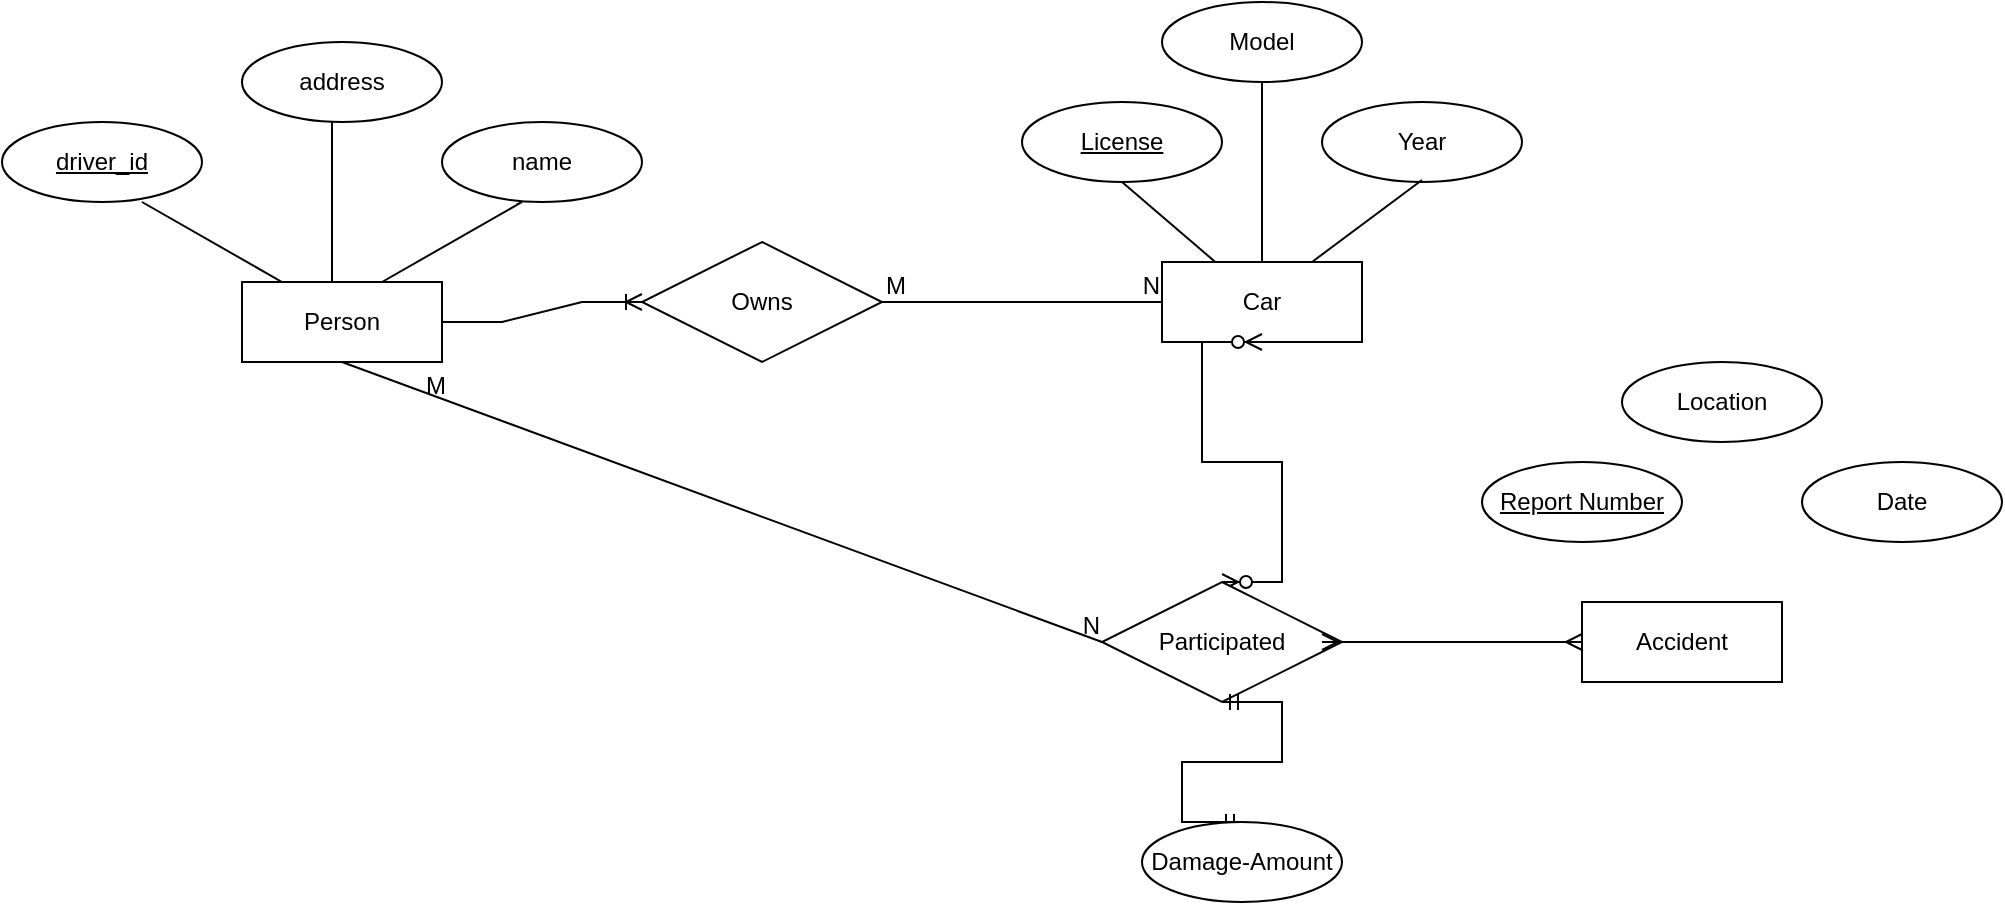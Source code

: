 <mxfile version="21.0.6" type="github">
  <diagram name="Page-1" id="e56a1550-8fbb-45ad-956c-1786394a9013">
    <mxGraphModel dx="794" dy="430" grid="1" gridSize="10" guides="1" tooltips="1" connect="1" arrows="1" fold="1" page="1" pageScale="1" pageWidth="1100" pageHeight="850" background="none" math="0" shadow="0">
      <root>
        <mxCell id="0" />
        <mxCell id="1" parent="0" />
        <mxCell id="4p-brQcr_8AMaZ8dzpAH-2" value="driver_id" style="ellipse;whiteSpace=wrap;html=1;align=center;fontStyle=4;" vertex="1" parent="1">
          <mxGeometry x="50" y="130" width="100" height="40" as="geometry" />
        </mxCell>
        <mxCell id="4p-brQcr_8AMaZ8dzpAH-3" value="address" style="ellipse;whiteSpace=wrap;html=1;align=center;" vertex="1" parent="1">
          <mxGeometry x="170" y="90" width="100" height="40" as="geometry" />
        </mxCell>
        <mxCell id="4p-brQcr_8AMaZ8dzpAH-4" value="name" style="ellipse;whiteSpace=wrap;html=1;align=center;" vertex="1" parent="1">
          <mxGeometry x="270" y="130" width="100" height="40" as="geometry" />
        </mxCell>
        <mxCell id="4p-brQcr_8AMaZ8dzpAH-5" value="Person" style="whiteSpace=wrap;html=1;align=center;" vertex="1" parent="1">
          <mxGeometry x="170" y="210" width="100" height="40" as="geometry" />
        </mxCell>
        <mxCell id="4p-brQcr_8AMaZ8dzpAH-8" value="" style="endArrow=none;html=1;rounded=0;entryX=0.75;entryY=0;entryDx=0;entryDy=0;" edge="1" parent="1" target="4p-brQcr_8AMaZ8dzpAH-5">
          <mxGeometry relative="1" as="geometry">
            <mxPoint x="120" y="170" as="sourcePoint" />
            <mxPoint x="280" y="170" as="targetPoint" />
            <Array as="points">
              <mxPoint x="190" y="210" />
            </Array>
          </mxGeometry>
        </mxCell>
        <mxCell id="4p-brQcr_8AMaZ8dzpAH-9" value="" style="endArrow=none;html=1;rounded=0;" edge="1" parent="1">
          <mxGeometry relative="1" as="geometry">
            <mxPoint x="215" y="130" as="sourcePoint" />
            <mxPoint x="215" y="210" as="targetPoint" />
          </mxGeometry>
        </mxCell>
        <mxCell id="4p-brQcr_8AMaZ8dzpAH-10" value="" style="endArrow=none;html=1;rounded=0;exitX=0.373;exitY=1.033;exitDx=0;exitDy=0;exitPerimeter=0;" edge="1" parent="1" source="4p-brQcr_8AMaZ8dzpAH-4">
          <mxGeometry relative="1" as="geometry">
            <mxPoint x="320" y="170" as="sourcePoint" />
            <mxPoint x="240" y="210" as="targetPoint" />
            <Array as="points">
              <mxPoint x="310" y="170" />
            </Array>
          </mxGeometry>
        </mxCell>
        <mxCell id="4p-brQcr_8AMaZ8dzpAH-11" value="" style="edgeStyle=entityRelationEdgeStyle;fontSize=12;html=1;endArrow=ERoneToMany;rounded=0;" edge="1" parent="1">
          <mxGeometry width="100" height="100" relative="1" as="geometry">
            <mxPoint x="270" y="230" as="sourcePoint" />
            <mxPoint x="370" y="220" as="targetPoint" />
          </mxGeometry>
        </mxCell>
        <mxCell id="4p-brQcr_8AMaZ8dzpAH-12" value="Owns" style="shape=rhombus;perimeter=rhombusPerimeter;whiteSpace=wrap;html=1;align=center;" vertex="1" parent="1">
          <mxGeometry x="370" y="190" width="120" height="60" as="geometry" />
        </mxCell>
        <mxCell id="4p-brQcr_8AMaZ8dzpAH-13" value="" style="endArrow=none;html=1;rounded=0;" edge="1" parent="1">
          <mxGeometry relative="1" as="geometry">
            <mxPoint x="490" y="220" as="sourcePoint" />
            <mxPoint x="630" y="220" as="targetPoint" />
          </mxGeometry>
        </mxCell>
        <mxCell id="4p-brQcr_8AMaZ8dzpAH-14" value="M" style="resizable=0;html=1;whiteSpace=wrap;align=left;verticalAlign=bottom;" connectable="0" vertex="1" parent="4p-brQcr_8AMaZ8dzpAH-13">
          <mxGeometry x="-1" relative="1" as="geometry" />
        </mxCell>
        <mxCell id="4p-brQcr_8AMaZ8dzpAH-15" value="N" style="resizable=0;html=1;whiteSpace=wrap;align=right;verticalAlign=bottom;" connectable="0" vertex="1" parent="4p-brQcr_8AMaZ8dzpAH-13">
          <mxGeometry x="1" relative="1" as="geometry" />
        </mxCell>
        <mxCell id="4p-brQcr_8AMaZ8dzpAH-16" value="Car" style="whiteSpace=wrap;html=1;align=center;" vertex="1" parent="1">
          <mxGeometry x="630" y="200" width="100" height="40" as="geometry" />
        </mxCell>
        <mxCell id="4p-brQcr_8AMaZ8dzpAH-19" value="License" style="ellipse;whiteSpace=wrap;html=1;align=center;fontStyle=4;" vertex="1" parent="1">
          <mxGeometry x="560" y="120" width="100" height="40" as="geometry" />
        </mxCell>
        <mxCell id="4p-brQcr_8AMaZ8dzpAH-20" value="Model" style="ellipse;whiteSpace=wrap;html=1;align=center;" vertex="1" parent="1">
          <mxGeometry x="630" y="70" width="100" height="40" as="geometry" />
        </mxCell>
        <mxCell id="4p-brQcr_8AMaZ8dzpAH-21" value="Year" style="ellipse;whiteSpace=wrap;html=1;align=center;" vertex="1" parent="1">
          <mxGeometry x="710" y="120" width="100" height="40" as="geometry" />
        </mxCell>
        <mxCell id="4p-brQcr_8AMaZ8dzpAH-22" value="" style="endArrow=none;html=1;rounded=0;" edge="1" parent="1" target="4p-brQcr_8AMaZ8dzpAH-16">
          <mxGeometry relative="1" as="geometry">
            <mxPoint x="610" y="160" as="sourcePoint" />
            <mxPoint x="770" y="160" as="targetPoint" />
          </mxGeometry>
        </mxCell>
        <mxCell id="4p-brQcr_8AMaZ8dzpAH-23" value="" style="endArrow=none;html=1;rounded=0;entryX=0.5;entryY=0;entryDx=0;entryDy=0;" edge="1" parent="1" target="4p-brQcr_8AMaZ8dzpAH-16">
          <mxGeometry relative="1" as="geometry">
            <mxPoint x="680" y="110" as="sourcePoint" />
            <mxPoint x="840" y="110" as="targetPoint" />
            <Array as="points" />
          </mxGeometry>
        </mxCell>
        <mxCell id="4p-brQcr_8AMaZ8dzpAH-24" value="" style="endArrow=none;html=1;rounded=0;entryX=0.75;entryY=0;entryDx=0;entryDy=0;" edge="1" parent="1" target="4p-brQcr_8AMaZ8dzpAH-16">
          <mxGeometry relative="1" as="geometry">
            <mxPoint x="760" y="159" as="sourcePoint" />
            <mxPoint x="920" y="159" as="targetPoint" />
          </mxGeometry>
        </mxCell>
        <mxCell id="4p-brQcr_8AMaZ8dzpAH-25" value="" style="edgeStyle=entityRelationEdgeStyle;fontSize=12;html=1;endArrow=ERzeroToMany;endFill=1;startArrow=ERzeroToMany;rounded=0;entryX=0.5;entryY=1;entryDx=0;entryDy=0;exitX=0.5;exitY=0;exitDx=0;exitDy=0;" edge="1" parent="1" source="4p-brQcr_8AMaZ8dzpAH-26" target="4p-brQcr_8AMaZ8dzpAH-16">
          <mxGeometry width="100" height="100" relative="1" as="geometry">
            <mxPoint x="660" y="360" as="sourcePoint" />
            <mxPoint x="690" y="260" as="targetPoint" />
          </mxGeometry>
        </mxCell>
        <mxCell id="4p-brQcr_8AMaZ8dzpAH-26" value="Participated" style="shape=rhombus;perimeter=rhombusPerimeter;whiteSpace=wrap;html=1;align=center;" vertex="1" parent="1">
          <mxGeometry x="600" y="360" width="120" height="60" as="geometry" />
        </mxCell>
        <mxCell id="4p-brQcr_8AMaZ8dzpAH-27" value="" style="endArrow=none;html=1;rounded=0;entryX=0;entryY=0.5;entryDx=0;entryDy=0;" edge="1" parent="1" target="4p-brQcr_8AMaZ8dzpAH-26">
          <mxGeometry relative="1" as="geometry">
            <mxPoint x="220" y="250" as="sourcePoint" />
            <mxPoint x="380" y="250" as="targetPoint" />
          </mxGeometry>
        </mxCell>
        <mxCell id="4p-brQcr_8AMaZ8dzpAH-28" value="M" style="resizable=0;html=1;whiteSpace=wrap;align=left;verticalAlign=bottom;" connectable="0" vertex="1" parent="4p-brQcr_8AMaZ8dzpAH-27">
          <mxGeometry x="-1" relative="1" as="geometry">
            <mxPoint x="40" y="20" as="offset" />
          </mxGeometry>
        </mxCell>
        <mxCell id="4p-brQcr_8AMaZ8dzpAH-29" value="N" style="resizable=0;html=1;whiteSpace=wrap;align=right;verticalAlign=bottom;" connectable="0" vertex="1" parent="4p-brQcr_8AMaZ8dzpAH-27">
          <mxGeometry x="1" relative="1" as="geometry" />
        </mxCell>
        <mxCell id="4p-brQcr_8AMaZ8dzpAH-30" value="" style="edgeStyle=entityRelationEdgeStyle;fontSize=12;html=1;endArrow=ERmany;startArrow=ERmany;rounded=0;" edge="1" parent="1">
          <mxGeometry width="100" height="100" relative="1" as="geometry">
            <mxPoint x="710" y="390" as="sourcePoint" />
            <mxPoint x="840" y="390" as="targetPoint" />
          </mxGeometry>
        </mxCell>
        <mxCell id="4p-brQcr_8AMaZ8dzpAH-31" value="Accident" style="whiteSpace=wrap;html=1;align=center;" vertex="1" parent="1">
          <mxGeometry x="840" y="370" width="100" height="40" as="geometry" />
        </mxCell>
        <mxCell id="4p-brQcr_8AMaZ8dzpAH-33" value="Report Number" style="ellipse;whiteSpace=wrap;html=1;align=center;fontStyle=4;" vertex="1" parent="1">
          <mxGeometry x="790" y="300" width="100" height="40" as="geometry" />
        </mxCell>
        <mxCell id="4p-brQcr_8AMaZ8dzpAH-34" value="Location" style="ellipse;whiteSpace=wrap;html=1;align=center;" vertex="1" parent="1">
          <mxGeometry x="860" y="250" width="100" height="40" as="geometry" />
        </mxCell>
        <mxCell id="4p-brQcr_8AMaZ8dzpAH-35" value="Date" style="ellipse;whiteSpace=wrap;html=1;align=center;" vertex="1" parent="1">
          <mxGeometry x="950" y="300" width="100" height="40" as="geometry" />
        </mxCell>
        <mxCell id="4p-brQcr_8AMaZ8dzpAH-36" value="" style="edgeStyle=entityRelationEdgeStyle;fontSize=12;html=1;endArrow=ERmandOne;startArrow=ERmandOne;rounded=0;entryX=0.5;entryY=1;entryDx=0;entryDy=0;exitX=0.5;exitY=0;exitDx=0;exitDy=0;" edge="1" parent="1" source="4p-brQcr_8AMaZ8dzpAH-37" target="4p-brQcr_8AMaZ8dzpAH-26">
          <mxGeometry width="100" height="100" relative="1" as="geometry">
            <mxPoint x="660" y="480" as="sourcePoint" />
            <mxPoint x="665" y="420" as="targetPoint" />
          </mxGeometry>
        </mxCell>
        <mxCell id="4p-brQcr_8AMaZ8dzpAH-37" value="Damage-Amount" style="ellipse;whiteSpace=wrap;html=1;align=center;" vertex="1" parent="1">
          <mxGeometry x="620" y="480" width="100" height="40" as="geometry" />
        </mxCell>
      </root>
    </mxGraphModel>
  </diagram>
</mxfile>
